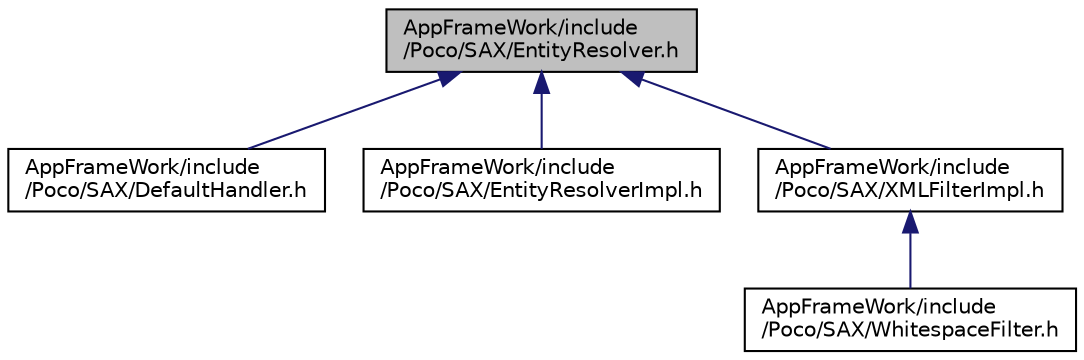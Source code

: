 digraph "AppFrameWork/include/Poco/SAX/EntityResolver.h"
{
 // LATEX_PDF_SIZE
  edge [fontname="Helvetica",fontsize="10",labelfontname="Helvetica",labelfontsize="10"];
  node [fontname="Helvetica",fontsize="10",shape=record];
  Node1 [label="AppFrameWork/include\l/Poco/SAX/EntityResolver.h",height=0.2,width=0.4,color="black", fillcolor="grey75", style="filled", fontcolor="black",tooltip=" "];
  Node1 -> Node2 [dir="back",color="midnightblue",fontsize="10",style="solid",fontname="Helvetica"];
  Node2 [label="AppFrameWork/include\l/Poco/SAX/DefaultHandler.h",height=0.2,width=0.4,color="black", fillcolor="white", style="filled",URL="$DefaultHandler_8h.html",tooltip=" "];
  Node1 -> Node3 [dir="back",color="midnightblue",fontsize="10",style="solid",fontname="Helvetica"];
  Node3 [label="AppFrameWork/include\l/Poco/SAX/EntityResolverImpl.h",height=0.2,width=0.4,color="black", fillcolor="white", style="filled",URL="$EntityResolverImpl_8h.html",tooltip=" "];
  Node1 -> Node4 [dir="back",color="midnightblue",fontsize="10",style="solid",fontname="Helvetica"];
  Node4 [label="AppFrameWork/include\l/Poco/SAX/XMLFilterImpl.h",height=0.2,width=0.4,color="black", fillcolor="white", style="filled",URL="$XMLFilterImpl_8h.html",tooltip=" "];
  Node4 -> Node5 [dir="back",color="midnightblue",fontsize="10",style="solid",fontname="Helvetica"];
  Node5 [label="AppFrameWork/include\l/Poco/SAX/WhitespaceFilter.h",height=0.2,width=0.4,color="black", fillcolor="white", style="filled",URL="$WhitespaceFilter_8h.html",tooltip=" "];
}
